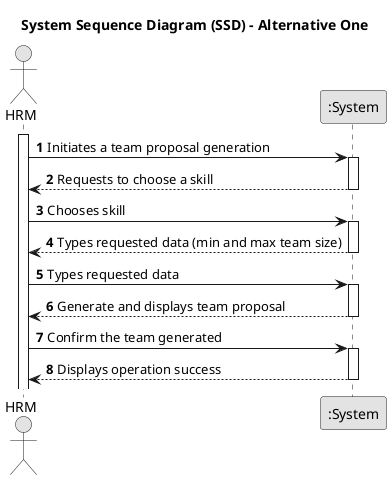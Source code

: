 @startuml
skinparam monochrome true
skinparam packageStyle rectangle
skinparam shadowing false

title System Sequence Diagram (SSD) - Alternative One

autonumber

actor "HRM" as Employee
participant ":System" as System

activate Employee

    Employee -> System : Initiates a team proposal generation
    activate System

        System --> Employee : Requests to choose a skill
    deactivate System

    Employee -> System : Chooses skill
    activate System

        System --> Employee : Types requested data (min and max team size)
    deactivate System

    Employee -> System : Types requested data
    activate System

        System --> Employee : Generate and displays team proposal
        deactivate System

    Employee -> System : Confirm the team generated
    activate System

        System --> Employee : Displays operation success
    deactivate System

@enduml